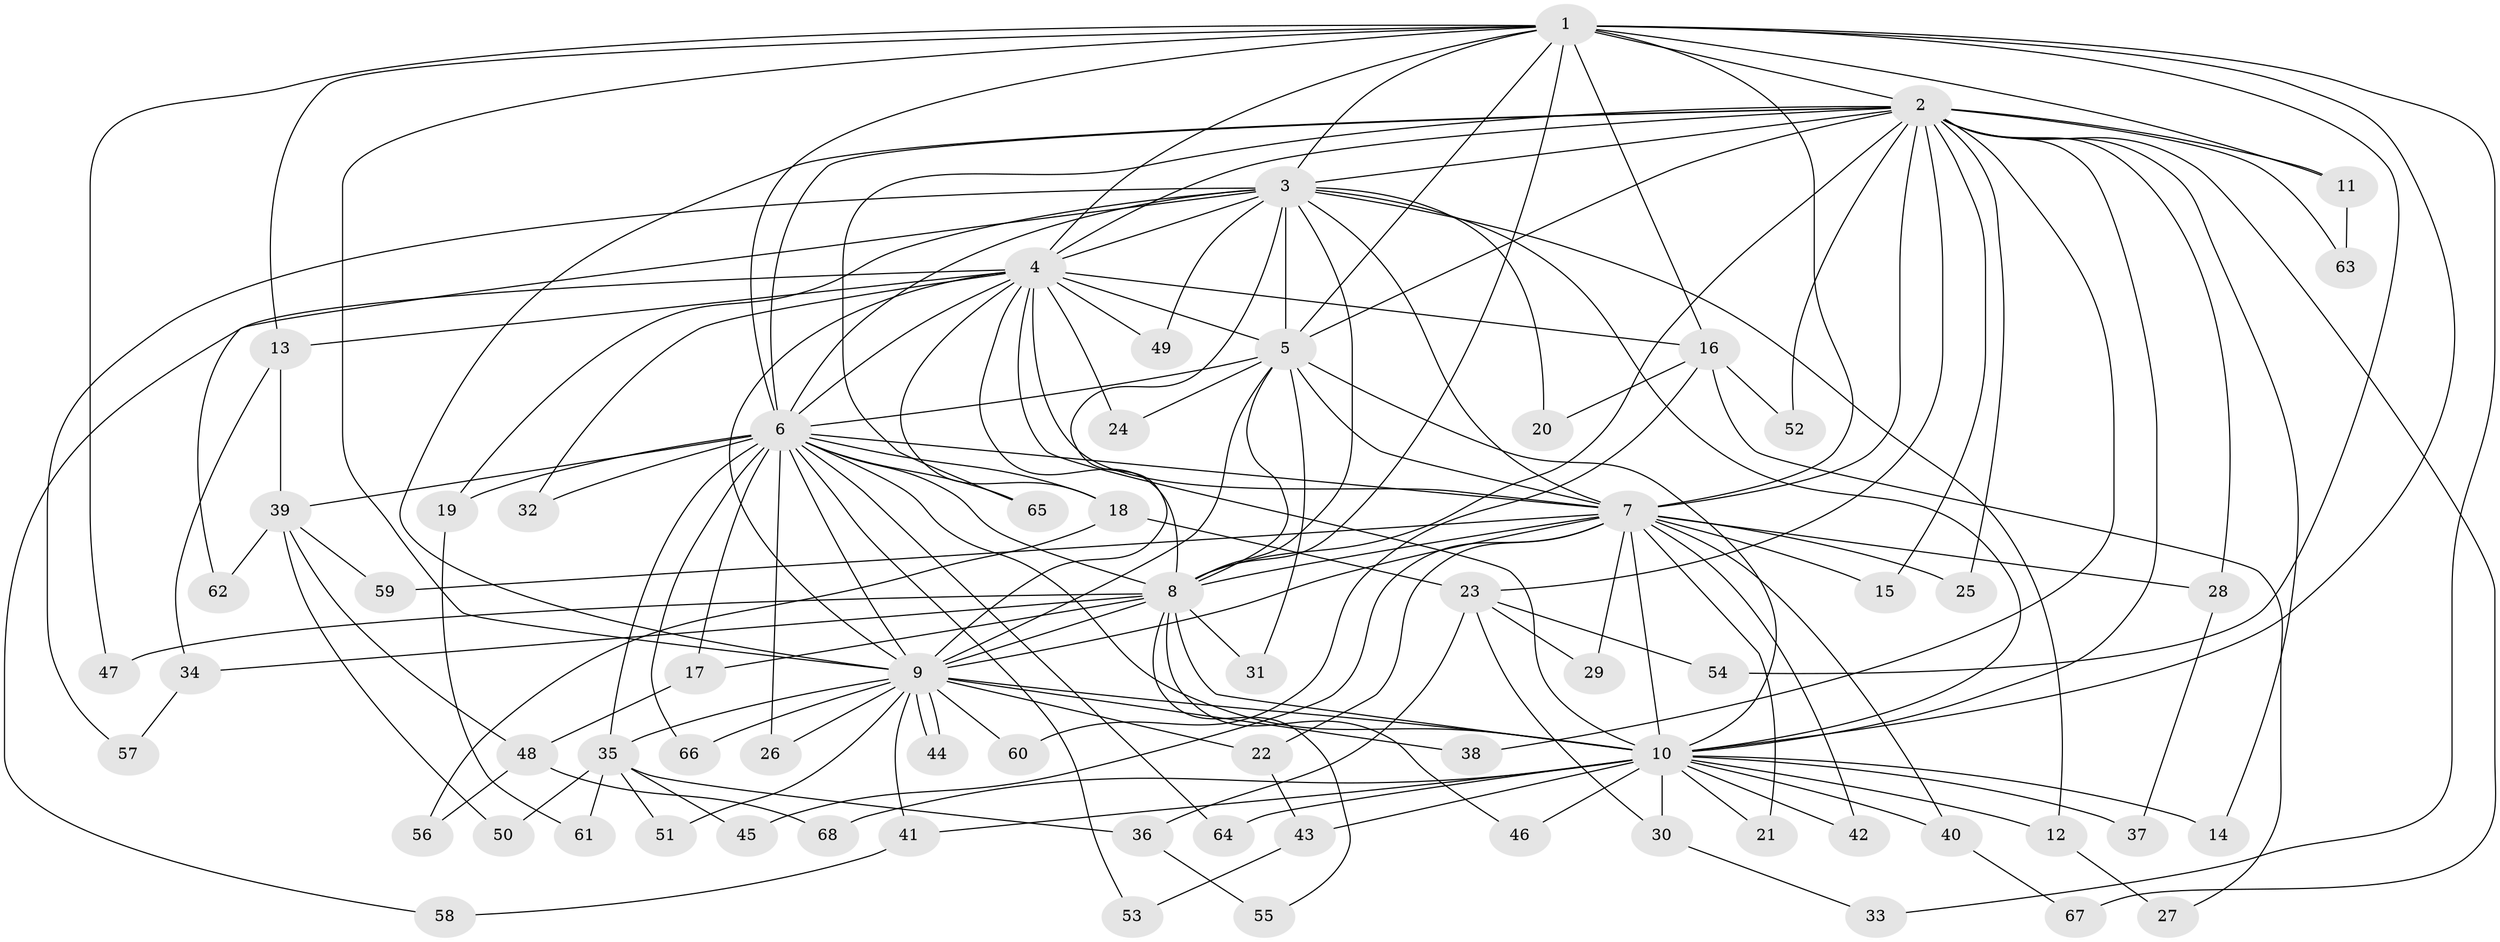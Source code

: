 // Generated by graph-tools (version 1.1) at 2025/14/03/09/25 04:14:06]
// undirected, 68 vertices, 161 edges
graph export_dot {
graph [start="1"]
  node [color=gray90,style=filled];
  1;
  2;
  3;
  4;
  5;
  6;
  7;
  8;
  9;
  10;
  11;
  12;
  13;
  14;
  15;
  16;
  17;
  18;
  19;
  20;
  21;
  22;
  23;
  24;
  25;
  26;
  27;
  28;
  29;
  30;
  31;
  32;
  33;
  34;
  35;
  36;
  37;
  38;
  39;
  40;
  41;
  42;
  43;
  44;
  45;
  46;
  47;
  48;
  49;
  50;
  51;
  52;
  53;
  54;
  55;
  56;
  57;
  58;
  59;
  60;
  61;
  62;
  63;
  64;
  65;
  66;
  67;
  68;
  1 -- 2;
  1 -- 3;
  1 -- 4;
  1 -- 5;
  1 -- 6;
  1 -- 7;
  1 -- 8;
  1 -- 9;
  1 -- 10;
  1 -- 11;
  1 -- 13;
  1 -- 16;
  1 -- 33;
  1 -- 47;
  1 -- 54;
  2 -- 3;
  2 -- 4;
  2 -- 5;
  2 -- 6;
  2 -- 7;
  2 -- 8;
  2 -- 9;
  2 -- 10;
  2 -- 11;
  2 -- 14;
  2 -- 15;
  2 -- 23;
  2 -- 25;
  2 -- 28;
  2 -- 38;
  2 -- 52;
  2 -- 63;
  2 -- 65;
  2 -- 67;
  3 -- 4;
  3 -- 5;
  3 -- 6;
  3 -- 7;
  3 -- 8;
  3 -- 9;
  3 -- 10;
  3 -- 12;
  3 -- 19;
  3 -- 20;
  3 -- 49;
  3 -- 57;
  3 -- 62;
  4 -- 5;
  4 -- 6;
  4 -- 7;
  4 -- 8;
  4 -- 9;
  4 -- 10;
  4 -- 13;
  4 -- 16;
  4 -- 18;
  4 -- 24;
  4 -- 32;
  4 -- 49;
  4 -- 58;
  5 -- 6;
  5 -- 7;
  5 -- 8;
  5 -- 9;
  5 -- 10;
  5 -- 24;
  5 -- 31;
  6 -- 7;
  6 -- 8;
  6 -- 9;
  6 -- 10;
  6 -- 17;
  6 -- 18;
  6 -- 19;
  6 -- 26;
  6 -- 32;
  6 -- 35;
  6 -- 39;
  6 -- 53;
  6 -- 64;
  6 -- 65;
  6 -- 66;
  7 -- 8;
  7 -- 9;
  7 -- 10;
  7 -- 15;
  7 -- 21;
  7 -- 22;
  7 -- 25;
  7 -- 28;
  7 -- 29;
  7 -- 40;
  7 -- 42;
  7 -- 45;
  7 -- 59;
  8 -- 9;
  8 -- 10;
  8 -- 17;
  8 -- 31;
  8 -- 34;
  8 -- 46;
  8 -- 47;
  8 -- 55;
  9 -- 10;
  9 -- 22;
  9 -- 26;
  9 -- 35;
  9 -- 38;
  9 -- 41;
  9 -- 44;
  9 -- 44;
  9 -- 51;
  9 -- 60;
  9 -- 66;
  10 -- 12;
  10 -- 14;
  10 -- 21;
  10 -- 30;
  10 -- 37;
  10 -- 40;
  10 -- 41;
  10 -- 42;
  10 -- 43;
  10 -- 46;
  10 -- 64;
  10 -- 68;
  11 -- 63;
  12 -- 27;
  13 -- 34;
  13 -- 39;
  16 -- 20;
  16 -- 27;
  16 -- 52;
  16 -- 60;
  17 -- 48;
  18 -- 23;
  18 -- 56;
  19 -- 61;
  22 -- 43;
  23 -- 29;
  23 -- 30;
  23 -- 36;
  23 -- 54;
  28 -- 37;
  30 -- 33;
  34 -- 57;
  35 -- 36;
  35 -- 45;
  35 -- 50;
  35 -- 51;
  35 -- 61;
  36 -- 55;
  39 -- 48;
  39 -- 50;
  39 -- 59;
  39 -- 62;
  40 -- 67;
  41 -- 58;
  43 -- 53;
  48 -- 56;
  48 -- 68;
}

